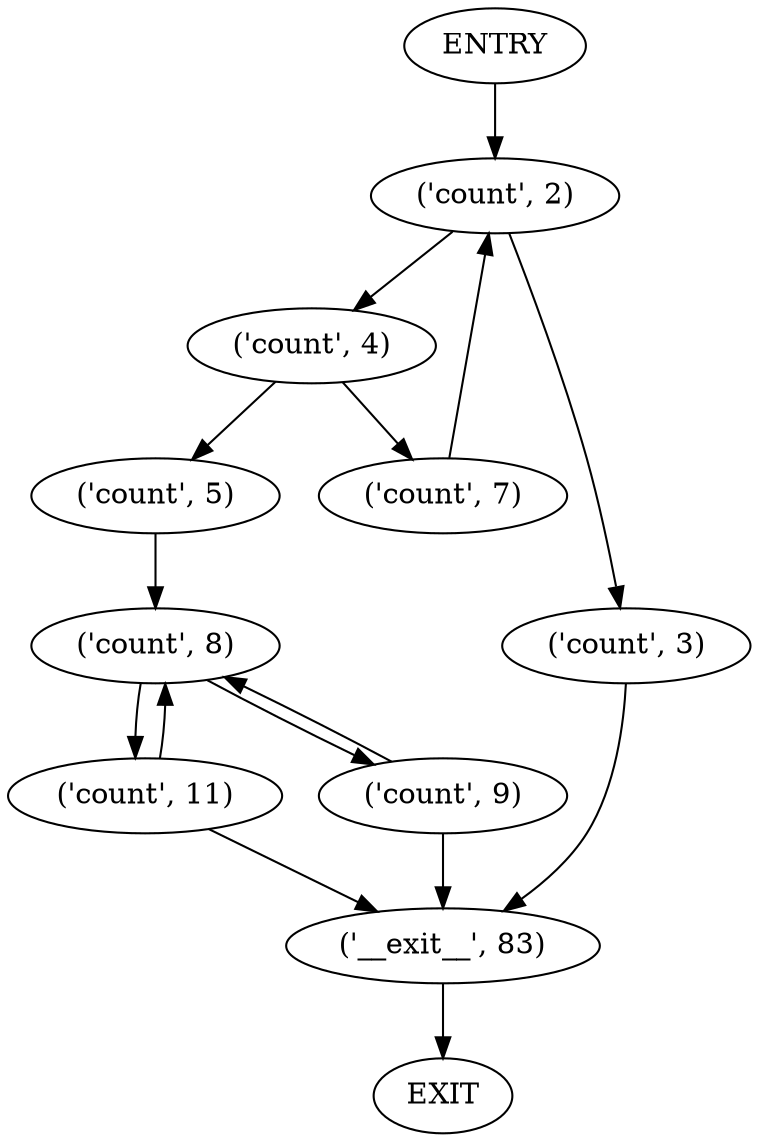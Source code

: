 digraph {
	N0 [label=<ENTRY>]
	N1 [label=<('count', 2)>]
	N2 [label=<('count', 4)>]
	N3 [label=<('count', 7)>]
	N4 [label=<('count', 5)>]
	N5 [label=<('count', 8)>]
	N6 [label=<('count', 11)>]
	N7 [label=<('count', 9)>]
	N8 [label=<('__exit__', 83)>]
	N9 [label=<('count', 3)>]
	"N-1" [label=<EXIT>]
	N0 -> N1
	N1 -> N2
	N1 -> N9
	N2 -> N3
	N2 -> N4
	N3 -> N1
	N4 -> N5
	N5 -> N6
	N5 -> N7
	N6 -> N5
	N6 -> N8
	N7 -> N5
	N7 -> N8
	N8 -> "N-1"
	N9 -> N8
}
